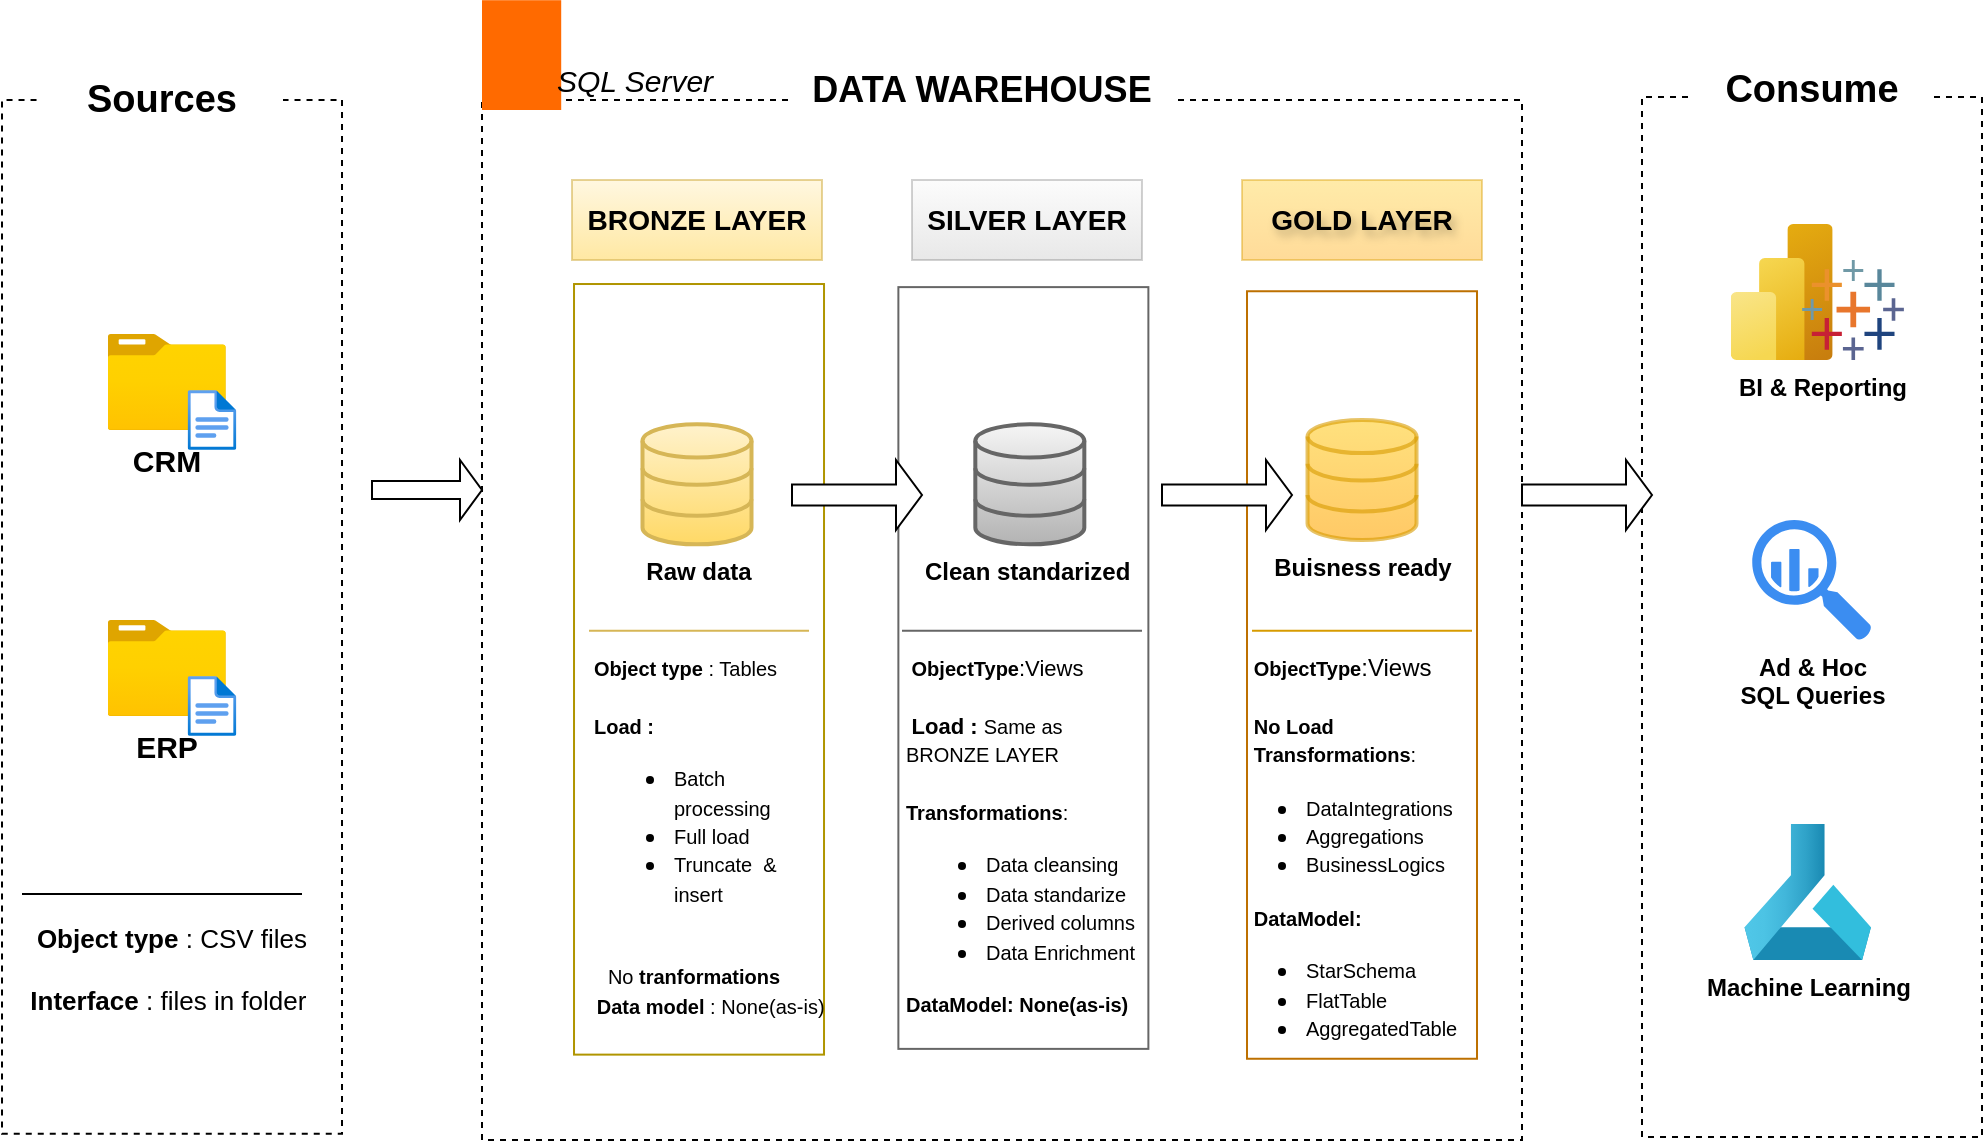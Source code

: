 <mxfile version="28.0.4">
  <diagram name="Page-1" id="hGHWxV67bgd-J47hPz9P">
    <mxGraphModel dx="1572" dy="1128" grid="1" gridSize="10" guides="1" tooltips="1" connect="1" arrows="0" fold="1" page="1" pageScale="1" pageWidth="1200" pageHeight="1920" background="none" math="0" shadow="0">
      <root>
        <mxCell id="0" />
        <mxCell id="1" parent="0" />
        <mxCell id="jgEByWnkUjhd4WbjguH3-2" value="" style="rounded=0;whiteSpace=wrap;html=1;dashed=1;labelBackgroundColor=default;labelBorderColor=none;fontColor=none;noLabel=1;fillColor=none;" parent="1" vertex="1">
          <mxGeometry x="350" y="120" width="520" height="520" as="geometry" />
        </mxCell>
        <mxCell id="jgEByWnkUjhd4WbjguH3-3" value="" style="rounded=0;rotation=90;dashed=1;fillColor=none;" parent="1" vertex="1">
          <mxGeometry x="-63.43" y="293.44" width="516.87" height="170" as="geometry" />
        </mxCell>
        <mxCell id="jgEByWnkUjhd4WbjguH3-4" value="" style="rounded=0;whiteSpace=wrap;html=1;rotation=90;dashed=1;fillColor=none;" parent="1" vertex="1">
          <mxGeometry x="755" y="293.44" width="520" height="170" as="geometry" />
        </mxCell>
        <mxCell id="jgEByWnkUjhd4WbjguH3-5" value="&lt;h2&gt;&lt;font style=&quot;font-size: 19px;&quot;&gt;Sources&lt;/font&gt;&lt;/h2&gt;" style="rounded=0;whiteSpace=wrap;html=1;strokeColor=#FFFFFF;" parent="1" vertex="1">
          <mxGeometry x="130" y="100" width="120" height="40" as="geometry" />
        </mxCell>
        <mxCell id="jgEByWnkUjhd4WbjguH3-6" value="&lt;h2&gt;&lt;font style=&quot;font-size: 19px;&quot;&gt;Consume&lt;/font&gt;&lt;/h2&gt;" style="rounded=0;whiteSpace=wrap;html=1;strokeColor=#FFFFFF;" parent="1" vertex="1">
          <mxGeometry x="955" y="95" width="120" height="40" as="geometry" />
        </mxCell>
        <mxCell id="jgEByWnkUjhd4WbjguH3-7" value="&lt;h2&gt;&lt;font style=&quot;font-size: 18px;&quot;&gt;DATA WAREHOUSE&lt;/font&gt;&lt;/h2&gt;" style="rounded=0;whiteSpace=wrap;html=1;fillColor=default;strokeColor=light-dark(#ffffff, #ededed);" parent="1" vertex="1">
          <mxGeometry x="505" y="90" width="190" height="50" as="geometry" />
        </mxCell>
        <mxCell id="jgEByWnkUjhd4WbjguH3-8" value="" style="rounded=0;whiteSpace=wrap;html=1;rotation=90;fillColor=none;fontColor=#000000;strokeColor=#B09500;" parent="1" vertex="1">
          <mxGeometry x="265.86" y="342.16" width="385.3" height="125" as="geometry" />
        </mxCell>
        <mxCell id="jgEByWnkUjhd4WbjguH3-9" value="" style="rounded=0;whiteSpace=wrap;html=1;rotation=90;fillColor=none;gradientColor=#b3b3b3;strokeColor=#666666;" parent="1" vertex="1">
          <mxGeometry x="430.25" y="341.5" width="380.88" height="125" as="geometry" />
        </mxCell>
        <mxCell id="jgEByWnkUjhd4WbjguH3-10" value="" style="rounded=0;whiteSpace=wrap;html=1;rotation=90;fillColor=none;fontColor=#000000;strokeColor=#BD7000;" parent="1" vertex="1">
          <mxGeometry x="598.13" y="350" width="383.75" height="115" as="geometry" />
        </mxCell>
        <mxCell id="jgEByWnkUjhd4WbjguH3-11" value="&lt;h3&gt;&lt;b&gt;BRONZE LAYER&lt;/b&gt;&lt;/h3&gt;" style="rounded=0;whiteSpace=wrap;html=1;fillColor=#fff2cc;strokeColor=#d6b656;gradientColor=#ffd966;opacity=60;" parent="1" vertex="1">
          <mxGeometry x="395" y="160" width="125" height="40" as="geometry" />
        </mxCell>
        <mxCell id="jgEByWnkUjhd4WbjguH3-12" value="&lt;h3&gt;&lt;span&gt;SILVER LAYER&lt;/span&gt;&lt;/h3&gt;" style="rounded=0;whiteSpace=wrap;html=1;fillColor=#f5f5f5;gradientColor=#b3b3b3;strokeColor=#666666;fontStyle=1;opacity=30;" parent="1" vertex="1">
          <mxGeometry x="565" y="160" width="115" height="40" as="geometry" />
        </mxCell>
        <mxCell id="jgEByWnkUjhd4WbjguH3-14" value="&lt;h3&gt;GOLD LAYER&lt;/h3&gt;" style="rounded=0;whiteSpace=wrap;html=1;fillColor=#ffcd28;strokeColor=#d79b00;gradientColor=#ffa500;labelBackgroundColor=none;labelBorderColor=none;textShadow=1;fontStyle=1;align=center;opacity=40;" parent="1" vertex="1">
          <mxGeometry x="730" y="160" width="120" height="40" as="geometry" />
        </mxCell>
        <mxCell id="jgEByWnkUjhd4WbjguH3-15" value="&lt;font style=&quot;font-size: 15px;&quot;&gt;&lt;b&gt;CRM&lt;/b&gt;&lt;/font&gt;" style="image;aspect=fixed;html=1;points=[];align=center;fontSize=12;image=img/lib/azure2/general/Folder_Blank.svg;" parent="1" vertex="1">
          <mxGeometry x="162.82" y="237" width="59.14" height="48" as="geometry" />
        </mxCell>
        <mxCell id="jgEByWnkUjhd4WbjguH3-16" value="" style="image;aspect=fixed;html=1;points=[];align=center;fontSize=12;image=img/lib/azure2/general/File.svg;" parent="1" vertex="1">
          <mxGeometry x="202.82" y="265" width="24.35" height="30" as="geometry" />
        </mxCell>
        <mxCell id="jgEByWnkUjhd4WbjguH3-17" value="&lt;b&gt;&lt;font style=&quot;font-size: 15px;&quot;&gt;ERP&lt;/font&gt;&lt;/b&gt;" style="image;aspect=fixed;html=1;points=[];align=center;fontSize=12;image=img/lib/azure2/general/Folder_Blank.svg;" parent="1" vertex="1">
          <mxGeometry x="162.82" y="380" width="59.14" height="48" as="geometry" />
        </mxCell>
        <mxCell id="jgEByWnkUjhd4WbjguH3-18" value="" style="image;aspect=fixed;html=1;points=[];align=center;fontSize=12;image=img/lib/azure2/general/File.svg;" parent="1" vertex="1">
          <mxGeometry x="202.82" y="408" width="24.35" height="30" as="geometry" />
        </mxCell>
        <mxCell id="jgEByWnkUjhd4WbjguH3-28" value="&lt;font style=&quot;font-size: 13px;&quot;&gt;&lt;b style=&quot;&quot;&gt;Object type&lt;/b&gt; : CSV files&lt;/font&gt;&lt;div&gt;&lt;font style=&quot;font-size: 13px;&quot;&gt;&lt;br&gt;&lt;/font&gt;&lt;div&gt;&lt;span style=&quot;background-color: transparent; color: light-dark(rgb(0, 0, 0), rgb(255, 255, 255));&quot;&gt;&lt;font style=&quot;font-size: 13px;&quot;&gt;&lt;b style=&quot;&quot;&gt;Interface &lt;/b&gt;: files in folder&amp;nbsp;&lt;/font&gt;&lt;/span&gt;&lt;/div&gt;&lt;/div&gt;" style="text;html=1;align=center;verticalAlign=middle;whiteSpace=wrap;rounded=0;" parent="1" vertex="1">
          <mxGeometry x="110" y="520" width="170" height="70" as="geometry" />
        </mxCell>
        <mxCell id="jgEByWnkUjhd4WbjguH3-29" value="&lt;b&gt;Raw data&lt;/b&gt;" style="html=1;verticalLabelPosition=bottom;align=center;labelBackgroundColor=#ffffff;verticalAlign=top;strokeWidth=2;strokeColor=#d6b656;shadow=0;dashed=0;shape=mxgraph.ios7.icons.data;fillColor=#fff2cc;gradientColor=#ffd966;" parent="1" vertex="1">
          <mxGeometry x="430.25" y="282.16" width="54.5" height="60" as="geometry" />
        </mxCell>
        <mxCell id="jgEByWnkUjhd4WbjguH3-30" value="&lt;b&gt;Clean standarized&amp;nbsp;&lt;/b&gt;" style="html=1;verticalLabelPosition=bottom;align=center;labelBackgroundColor=#ffffff;verticalAlign=top;strokeWidth=2;strokeColor=#666666;shadow=0;dashed=0;shape=mxgraph.ios7.icons.data;fillColor=#f5f5f5;gradientColor=#b3b3b3;" parent="1" vertex="1">
          <mxGeometry x="596.66" y="282.16" width="54.5" height="60" as="geometry" />
        </mxCell>
        <mxCell id="jgEByWnkUjhd4WbjguH3-31" value="&lt;b&gt;Buisness ready&lt;/b&gt;" style="html=1;verticalLabelPosition=bottom;align=center;labelBackgroundColor=#ffffff;verticalAlign=top;strokeWidth=2;strokeColor=#d79b00;shadow=0;dashed=0;shape=mxgraph.ios7.icons.data;fillColor=#ffcd28;gradientColor=#ffa500;opacity=60;" parent="1" vertex="1">
          <mxGeometry x="762.76" y="280" width="54.5" height="60" as="geometry" />
        </mxCell>
        <mxCell id="jgEByWnkUjhd4WbjguH3-41" value="" style="shape=singleArrow;whiteSpace=wrap;html=1;" parent="1" vertex="1">
          <mxGeometry x="505" y="300" width="65" height="35" as="geometry" />
        </mxCell>
        <mxCell id="jgEByWnkUjhd4WbjguH3-42" value="" style="shape=singleArrow;whiteSpace=wrap;html=1;" parent="1" vertex="1">
          <mxGeometry x="295" y="300" width="55" height="30" as="geometry" />
        </mxCell>
        <mxCell id="jgEByWnkUjhd4WbjguH3-43" value="" style="shape=singleArrow;whiteSpace=wrap;html=1;" parent="1" vertex="1">
          <mxGeometry x="690" y="300" width="65" height="35" as="geometry" />
        </mxCell>
        <mxCell id="jgEByWnkUjhd4WbjguH3-44" value="" style="shape=singleArrow;whiteSpace=wrap;html=1;" parent="1" vertex="1">
          <mxGeometry x="870" y="300" width="65" height="35" as="geometry" />
        </mxCell>
        <mxCell id="jgEByWnkUjhd4WbjguH3-46" value="" style="line;strokeWidth=1;rotatable=0;dashed=0;labelPosition=right;align=left;verticalAlign=middle;spacingTop=0;spacingLeft=6;points=[];portConstraint=eastwest;" parent="1" vertex="1">
          <mxGeometry x="120" y="512" width="140" height="10" as="geometry" />
        </mxCell>
        <mxCell id="jgEByWnkUjhd4WbjguH3-47" value="" style="line;strokeWidth=1;rotatable=0;dashed=0;labelPosition=right;align=left;verticalAlign=middle;spacingTop=0;spacingLeft=6;points=[];portConstraint=eastwest;fillColor=#fff2cc;gradientColor=#ffd966;strokeColor=#d6b656;" parent="1" vertex="1">
          <mxGeometry x="403.51" y="380.34" width="110" height="10" as="geometry" />
        </mxCell>
        <mxCell id="jgEByWnkUjhd4WbjguH3-48" value="" style="line;strokeWidth=1;rotatable=0;dashed=0;labelPosition=right;align=left;verticalAlign=middle;spacingTop=0;spacingLeft=6;points=[];portConstraint=eastwest;fillColor=#f5f5f5;gradientColor=#b3b3b3;strokeColor=#666666;" parent="1" vertex="1">
          <mxGeometry x="560" y="380.34" width="120" height="10" as="geometry" />
        </mxCell>
        <mxCell id="jgEByWnkUjhd4WbjguH3-49" value="" style="line;strokeWidth=1;rotatable=0;dashed=0;labelPosition=right;align=left;verticalAlign=middle;spacingTop=0;spacingLeft=6;points=[];portConstraint=eastwest;fillColor=#ffcd28;gradientColor=#ffa500;strokeColor=#d79b00;" parent="1" vertex="1">
          <mxGeometry x="735.01" y="380.34" width="109.99" height="10" as="geometry" />
        </mxCell>
        <mxCell id="jgEByWnkUjhd4WbjguH3-50" value="&lt;font style=&quot;font-size: 10px;&quot;&gt;&lt;b style=&quot;&quot;&gt;Object type &lt;/b&gt;: Tables&lt;/font&gt;&lt;div&gt;&lt;font style=&quot;font-size: 10px;&quot;&gt;&lt;br&gt;&lt;/font&gt;&lt;/div&gt;&lt;div&gt;&lt;b&gt;&lt;font style=&quot;font-size: 10px;&quot;&gt;Load :&amp;nbsp;&lt;/font&gt;&lt;/b&gt;&lt;/div&gt;&lt;div&gt;&lt;ul&gt;&lt;li&gt;&lt;span style=&quot;background-color: transparent; color: light-dark(rgb(0, 0, 0), rgb(255, 255, 255));&quot;&gt;&lt;font style=&quot;font-size: 10px;&quot;&gt;Batch processing&amp;nbsp;&lt;/font&gt;&lt;/span&gt;&lt;/li&gt;&lt;li&gt;&lt;span style=&quot;background-color: transparent; color: light-dark(rgb(0, 0, 0), rgb(255, 255, 255));&quot;&gt;&lt;font style=&quot;font-size: 10px;&quot;&gt;Full load&lt;/font&gt;&lt;/span&gt;&lt;/li&gt;&lt;li&gt;&lt;span style=&quot;background-color: transparent; color: light-dark(rgb(0, 0, 0), rgb(255, 255, 255));&quot;&gt;&lt;font style=&quot;font-size: 10px;&quot;&gt;Truncate&amp;nbsp; &amp;amp; insert&lt;/font&gt;&lt;/span&gt;&lt;/li&gt;&lt;/ul&gt;&lt;/div&gt;" style="text;html=1;whiteSpace=wrap;overflow=hidden;rounded=0;" parent="1" vertex="1">
          <mxGeometry x="403.51" y="390.34" width="112.5" height="150" as="geometry" />
        </mxCell>
        <mxCell id="jgEByWnkUjhd4WbjguH3-51" value="&lt;font style=&quot;font-size: 10px;&quot;&gt;No &lt;b&gt;tranformations&lt;/b&gt;&lt;/font&gt;&lt;div&gt;&lt;span style=&quot;font-size: 10px; background-color: transparent; color: light-dark(rgb(0, 0, 0), rgb(255, 255, 255));&quot;&gt;&amp;nbsp; &amp;nbsp; &amp;nbsp; &amp;nbsp;&lt;/span&gt;&lt;b style=&quot;font-size: 10px; background-color: transparent; color: light-dark(rgb(0, 0, 0), rgb(255, 255, 255));&quot;&gt;Data model&lt;/b&gt;&lt;span style=&quot;font-size: 10px; background-color: transparent; color: light-dark(rgb(0, 0, 0), rgb(255, 255, 255));&quot;&gt; : None(as-is)&lt;/span&gt;&lt;b style=&quot;font-size: 10px; background-color: transparent; color: light-dark(rgb(0, 0, 0), rgb(255, 255, 255));&quot;&gt;&amp;nbsp;&lt;/b&gt;&lt;/div&gt;" style="text;html=1;align=center;verticalAlign=middle;whiteSpace=wrap;rounded=0;" parent="1" vertex="1">
          <mxGeometry x="384.25" y="560" width="144" height="10" as="geometry" />
        </mxCell>
        <mxCell id="jgEByWnkUjhd4WbjguH3-53" value="&lt;span style=&quot;background-color: transparent; color: light-dark(rgb(0, 0, 0), rgb(255, 255, 255));&quot;&gt;&lt;font style=&quot;&quot; face=&quot;Helvetica&quot;&gt;&lt;b style=&quot;&quot;&gt;&lt;font style=&quot;font-size: 10px;&quot;&gt;&amp;nbsp;&lt;/font&gt;&lt;font style=&quot;font-size: 10px;&quot;&gt;ObjectType&lt;/font&gt;&lt;/b&gt;&lt;font style=&quot;font-size: 11px;&quot;&gt;:Views&lt;/font&gt;&lt;span style=&quot;font-size: 10px;&quot;&gt;&amp;nbsp;&lt;/span&gt;&lt;/font&gt;&lt;/span&gt;&lt;div&gt;&lt;span style=&quot;font-size: 10px;&quot;&gt;&lt;br&gt;&lt;/span&gt;&lt;div&gt;&lt;span style=&quot;background-color: transparent; color: light-dark(rgb(0, 0, 0), rgb(255, 255, 255));&quot;&gt;&lt;font style=&quot;font-size: 11px;&quot; face=&quot;Helvetica&quot;&gt;&lt;span style=&quot;font-size: 10px;&quot;&gt;&amp;nbsp;&lt;/span&gt;&lt;b style=&quot;&quot;&gt;&lt;font&gt;Load :&lt;/font&gt; &lt;/b&gt;&lt;span style=&quot;font-size: 10px;&quot;&gt;Same as&amp;nbsp; BRONZE LAYER&lt;/span&gt;&lt;/font&gt;&lt;/span&gt;&lt;/div&gt;&lt;div&gt;&lt;span style=&quot;background-color: transparent; color: light-dark(rgb(0, 0, 0), rgb(255, 255, 255));&quot;&gt;&lt;font style=&quot;font-size: 10px;&quot; face=&quot;Helvetica&quot;&gt;&amp;nbsp;&lt;/font&gt;&lt;/span&gt;&lt;/div&gt;&lt;div&gt;&lt;span style=&quot;background-color: transparent; color: light-dark(rgb(0, 0, 0), rgb(255, 255, 255));&quot;&gt;&lt;font style=&quot;font-size: 10px;&quot; face=&quot;Helvetica&quot;&gt;&lt;b&gt;Transformations&lt;/b&gt;:&amp;nbsp;&lt;/font&gt;&lt;/span&gt;&lt;div&gt;&lt;ul&gt;&lt;li&gt;&lt;span style=&quot;font-size: 10px;&quot;&gt;Data cleansing&lt;/span&gt;&lt;/li&gt;&lt;li&gt;&lt;font style=&quot;font-size: 10px;&quot;&gt;Data standarize&lt;/font&gt;&lt;/li&gt;&lt;li&gt;&lt;font style=&quot;font-size: 10px;&quot;&gt;Derived columns&lt;/font&gt;&lt;/li&gt;&lt;li&gt;&lt;font style=&quot;font-size: 10px;&quot;&gt;Data Enrichment&amp;nbsp;&lt;/font&gt;&lt;/li&gt;&lt;/ul&gt;&lt;/div&gt;&lt;div&gt;&lt;span style=&quot;background-color: transparent; color: light-dark(rgb(0, 0, 0), rgb(255, 255, 255));&quot;&gt;&lt;b&gt;&lt;font style=&quot;font-size: 10px;&quot;&gt;DataModel: None(as-is)&lt;/font&gt;&lt;/b&gt;&lt;/span&gt;&lt;/div&gt;&lt;div&gt;&lt;ul data-start=&quot;188&quot; data-end=&quot;239&quot;&gt;&lt;div&gt;&lt;div&gt;&lt;br&gt;&lt;/div&gt;&lt;/div&gt;&lt;/ul&gt;&lt;/div&gt;&lt;/div&gt;&lt;/div&gt;" style="text;whiteSpace=wrap;html=1;" parent="1" vertex="1">
          <mxGeometry x="560" y="390.34" width="120" height="185.67" as="geometry" />
        </mxCell>
        <mxCell id="jgEByWnkUjhd4WbjguH3-54" value="&lt;span style=&quot;background-color: transparent; color: light-dark(rgb(0, 0, 0), rgb(255, 255, 255));&quot;&gt;&lt;font style=&quot;&quot; face=&quot;Helvetica&quot;&gt;&lt;b style=&quot;&quot;&gt;&lt;font style=&quot;font-size: 10px;&quot;&gt;&amp;nbsp; &amp;nbsp; &amp;nbsp;&lt;/font&gt;&lt;font style=&quot;font-size: 10px;&quot;&gt;ObjectType&lt;/font&gt;&lt;/b&gt;&lt;font&gt;:Views&lt;/font&gt;&lt;/font&gt;&lt;/span&gt;&lt;div&gt;&lt;span style=&quot;background-color: transparent; color: light-dark(rgb(0, 0, 0), rgb(255, 255, 255));&quot;&gt;&lt;font style=&quot;&quot; face=&quot;Helvetica&quot;&gt;&lt;font&gt;&amp;nbsp;&lt;/font&gt;&lt;/font&gt;&lt;/span&gt;&lt;div&gt;&lt;span style=&quot;background-color: transparent; color: light-dark(rgb(0, 0, 0), rgb(255, 255, 255));&quot;&gt;&lt;font style=&quot;&quot; face=&quot;Helvetica&quot;&gt;&lt;span style=&quot;font-size: 10px;&quot;&gt;&amp;nbsp; &amp;nbsp; &amp;nbsp;&lt;/span&gt;&lt;b style=&quot;&quot;&gt;&lt;font style=&quot;font-size: 10px;&quot;&gt;No Load&lt;/font&gt;&lt;span style=&quot;font-size: 10px;&quot;&gt;&amp;nbsp;&lt;/span&gt;&lt;/b&gt;&lt;/font&gt;&lt;/span&gt;&lt;/div&gt;&lt;div&gt;&lt;div&gt;&lt;span style=&quot;background-color: transparent; color: light-dark(rgb(0, 0, 0), rgb(255, 255, 255));&quot;&gt;&lt;font style=&quot;font-size: 10px;&quot; face=&quot;Helvetica&quot;&gt;&amp;nbsp; &amp;nbsp; &amp;nbsp;&lt;b&gt;Transformations&lt;/b&gt;:&amp;nbsp;&lt;/font&gt;&lt;/span&gt;&lt;div&gt;&lt;ul&gt;&lt;li&gt;&lt;font style=&quot;font-size: 10px;&quot;&gt;DataIntegrations&lt;/font&gt;&lt;/li&gt;&lt;li&gt;&lt;font style=&quot;font-size: 10px;&quot;&gt;Aggregations&lt;/font&gt;&lt;/li&gt;&lt;li&gt;&lt;font style=&quot;font-size: 10px;&quot;&gt;BusinessLogics&lt;/font&gt;&lt;/li&gt;&lt;/ul&gt;&lt;/div&gt;&lt;div&gt;&lt;span style=&quot;background-color: transparent; color: light-dark(rgb(0, 0, 0), rgb(255, 255, 255));&quot;&gt;&lt;b&gt;&lt;font style=&quot;font-size: 10px;&quot;&gt;&amp;nbsp; &amp;nbsp; &amp;nbsp;DataModel:&amp;nbsp;&lt;/font&gt;&lt;/b&gt;&lt;/span&gt;&lt;/div&gt;&lt;div&gt;&lt;ul data-start=&quot;188&quot; data-end=&quot;239&quot;&gt;&lt;li&gt;&lt;span style=&quot;background-color: transparent; color: light-dark(rgb(0, 0, 0), rgb(255, 255, 255));&quot;&gt;&lt;b&gt;&lt;span style=&quot;font-weight: 400;&quot;&gt;&lt;font style=&quot;font-size: 10px;&quot;&gt;StarSchema&lt;/font&gt;&lt;/span&gt;&lt;/b&gt;&lt;/span&gt;&lt;/li&gt;&lt;div&gt;&lt;li&gt;&lt;span style=&quot;background-color: transparent; color: light-dark(rgb(0, 0, 0), rgb(255, 255, 255));&quot;&gt;&lt;font style=&quot;font-size: 10px;&quot;&gt;FlatTable&lt;/font&gt;&lt;/span&gt;&lt;/li&gt;&lt;li&gt;&lt;span style=&quot;background-color: transparent; color: light-dark(rgb(0, 0, 0), rgb(255, 255, 255));&quot;&gt;&lt;font style=&quot;font-size: 10px;&quot;&gt;AggregatedTable&lt;/font&gt;&lt;/span&gt;&lt;/li&gt;&lt;div&gt;&lt;br&gt;&lt;/div&gt;&lt;/div&gt;&lt;/ul&gt;&lt;/div&gt;&lt;/div&gt;&lt;/div&gt;&lt;/div&gt;" style="text;whiteSpace=wrap;html=1;" parent="1" vertex="1">
          <mxGeometry x="720" y="390.34" width="110.02" height="162" as="geometry" />
        </mxCell>
        <mxCell id="jgEByWnkUjhd4WbjguH3-55" value="&lt;b&gt;&amp;nbsp; &amp;nbsp; &amp;nbsp; &amp;nbsp; &amp;nbsp; &amp;nbsp; BI &amp;amp; Reporting&lt;/b&gt;" style="image;aspect=fixed;html=1;points=[];align=center;fontSize=12;image=img/lib/azure2/analytics/Power_BI_Embedded.svg;" parent="1" vertex="1">
          <mxGeometry x="974.37" y="182" width="51" height="68" as="geometry" />
        </mxCell>
        <mxCell id="uNygVss8eeRgvncTgZ-e-1" value="" style="verticalLabelPosition=bottom;aspect=fixed;html=1;shape=mxgraph.salesforce.analytics;" vertex="1" parent="1">
          <mxGeometry x="1010.0" y="200" width="51.02" height="50" as="geometry" />
        </mxCell>
        <mxCell id="uNygVss8eeRgvncTgZ-e-3" value="&lt;b&gt;Ad &amp;amp; Hoc&lt;/b&gt;&lt;div&gt;&lt;b&gt;SQL Queries&lt;/b&gt;&lt;/div&gt;" style="sketch=0;html=1;aspect=fixed;strokeColor=none;shadow=0;fillColor=#3B8DF1;verticalAlign=top;labelPosition=center;verticalLabelPosition=bottom;shape=mxgraph.gcp2.big_query" vertex="1" parent="1">
          <mxGeometry x="985.13" y="330" width="59.74" height="60.34" as="geometry" />
        </mxCell>
        <mxCell id="uNygVss8eeRgvncTgZ-e-4" value="&lt;b&gt;Machine Learning&lt;/b&gt;" style="image;aspect=fixed;html=1;points=[];align=center;fontSize=12;image=img/lib/azure2/ai_machine_learning/Machine_Learning.svg;" vertex="1" parent="1">
          <mxGeometry x="980.87" y="482" width="64" height="68" as="geometry" />
        </mxCell>
        <mxCell id="uNygVss8eeRgvncTgZ-e-5" value="" style="points=[];aspect=fixed;html=1;align=center;shadow=0;dashed=0;fillColor=#FF6A00;strokeColor=none;shape=mxgraph.alibaba_cloud.sqlserver;" vertex="1" parent="1">
          <mxGeometry x="350" y="70.1" width="39.6" height="54.9" as="geometry" />
        </mxCell>
        <mxCell id="uNygVss8eeRgvncTgZ-e-6" value="&lt;i&gt;&lt;font style=&quot;font-size: 15px;&quot;&gt;SQL Server&lt;/font&gt;&lt;/i&gt;" style="text;html=1;align=center;verticalAlign=middle;resizable=0;points=[];autosize=1;strokeColor=none;fillColor=none;" vertex="1" parent="1">
          <mxGeometry x="376" y="95" width="100" height="30" as="geometry" />
        </mxCell>
      </root>
    </mxGraphModel>
  </diagram>
</mxfile>
